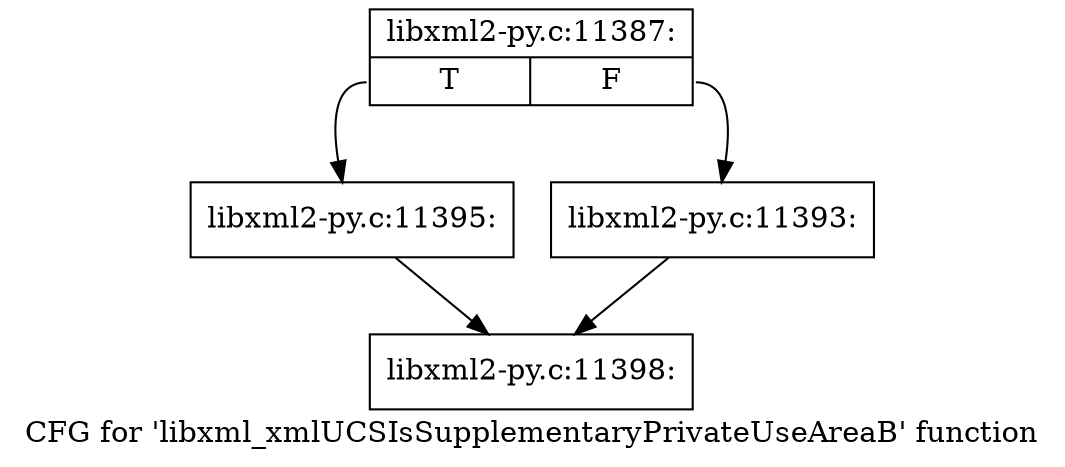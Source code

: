 digraph "CFG for 'libxml_xmlUCSIsSupplementaryPrivateUseAreaB' function" {
	label="CFG for 'libxml_xmlUCSIsSupplementaryPrivateUseAreaB' function";

	Node0x463e8e0 [shape=record,label="{libxml2-py.c:11387:|{<s0>T|<s1>F}}"];
	Node0x463e8e0:s0 -> Node0x46416f0;
	Node0x463e8e0:s1 -> Node0x46416a0;
	Node0x46416a0 [shape=record,label="{libxml2-py.c:11393:}"];
	Node0x46416a0 -> Node0x463ecc0;
	Node0x46416f0 [shape=record,label="{libxml2-py.c:11395:}"];
	Node0x46416f0 -> Node0x463ecc0;
	Node0x463ecc0 [shape=record,label="{libxml2-py.c:11398:}"];
}
